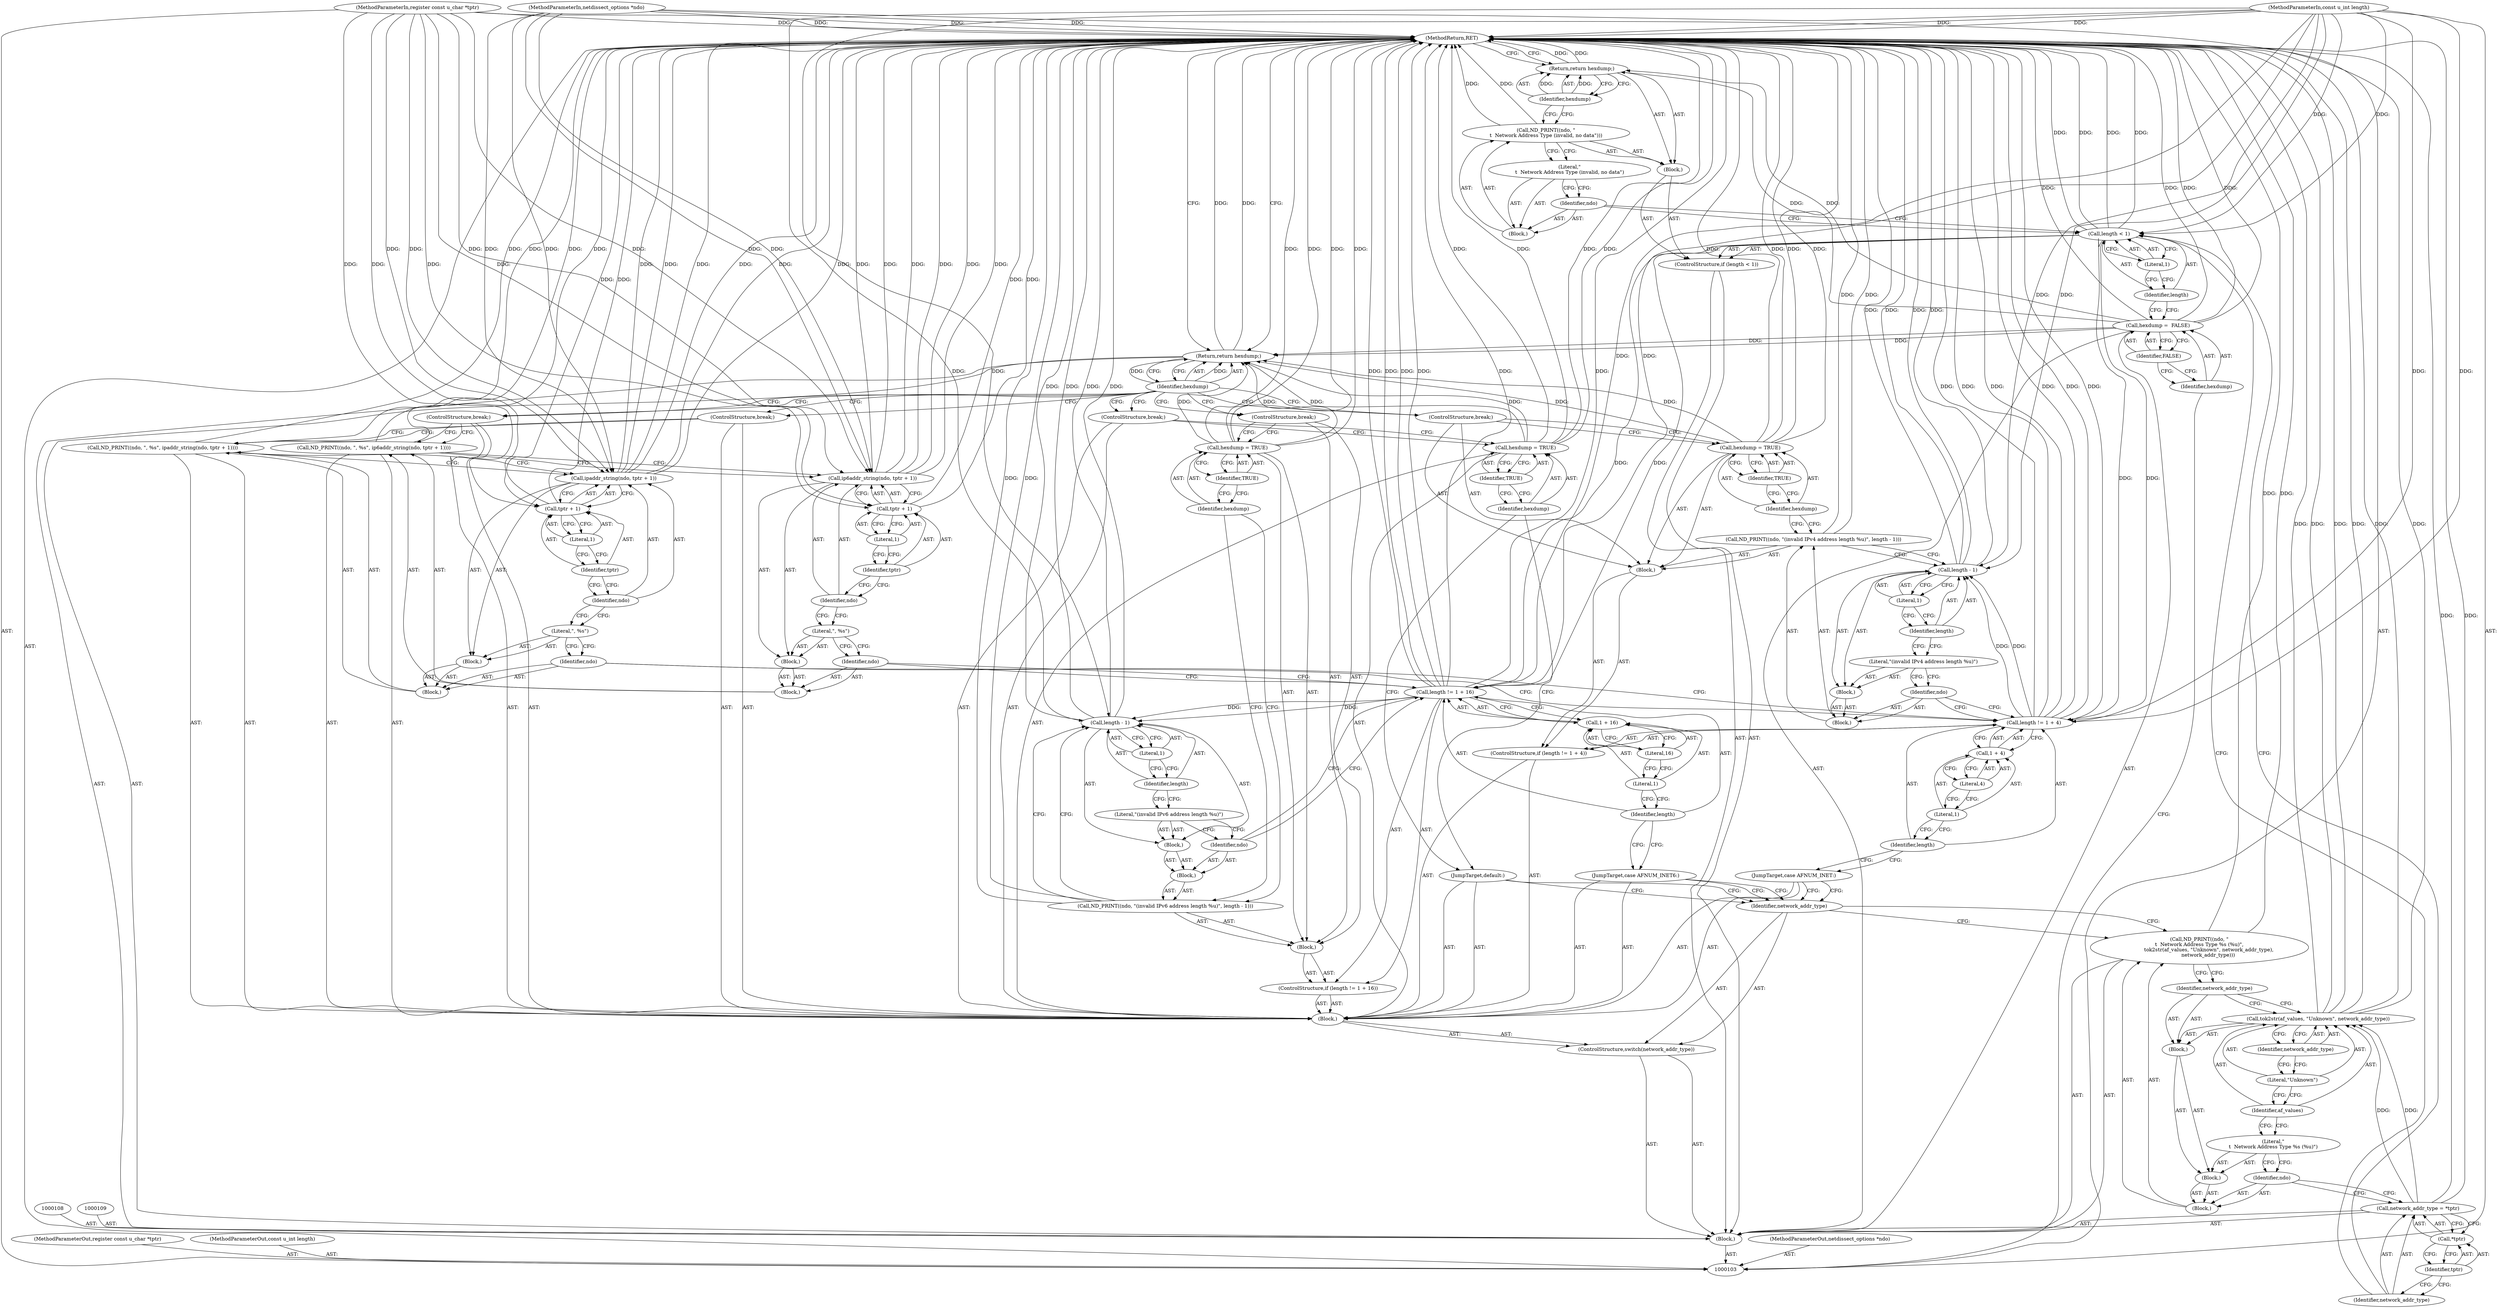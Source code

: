 digraph "0_tcpdump_5d340a5ca6e420a70297cdbdf777333f18bfdab7" {
"1000211" [label="(MethodReturn,RET)"];
"1000104" [label="(MethodParameterIn,netdissect_options *ndo)"];
"1000270" [label="(MethodParameterOut,netdissect_options *ndo)"];
"1000116" [label="(Literal,1)"];
"1000117" [label="(Block,)"];
"1000113" [label="(ControlStructure,if (length < 1))"];
"1000114" [label="(Call,length < 1)"];
"1000115" [label="(Identifier,length)"];
"1000119" [label="(Block,)"];
"1000120" [label="(Identifier,ndo)"];
"1000121" [label="(Literal,\"\n\t  Network Address Type (invalid, no data\")"];
"1000118" [label="(Call,ND_PRINT((ndo, \"\n\t  Network Address Type (invalid, no data\")))"];
"1000123" [label="(Identifier,hexdump)"];
"1000122" [label="(Return,return hexdump;)"];
"1000126" [label="(Call,*tptr)"];
"1000127" [label="(Identifier,tptr)"];
"1000124" [label="(Call,network_addr_type = *tptr)"];
"1000125" [label="(Identifier,network_addr_type)"];
"1000129" [label="(Block,)"];
"1000130" [label="(Identifier,ndo)"];
"1000131" [label="(Block,)"];
"1000132" [label="(Literal,\"\n\t  Network Address Type %s (%u)\")"];
"1000128" [label="(Call,ND_PRINT((ndo, \"\n\t  Network Address Type %s (%u)\",\n            tok2str(af_values, \"Unknown\", network_addr_type),\n           network_addr_type)))"];
"1000133" [label="(Block,)"];
"1000134" [label="(Call,tok2str(af_values, \"Unknown\", network_addr_type))"];
"1000135" [label="(Identifier,af_values)"];
"1000136" [label="(Literal,\"Unknown\")"];
"1000137" [label="(Identifier,network_addr_type)"];
"1000105" [label="(MethodParameterIn,register const u_char *tptr)"];
"1000271" [label="(MethodParameterOut,register const u_char *tptr)"];
"1000106" [label="(MethodParameterIn,const u_int length)"];
"1000272" [label="(MethodParameterOut,const u_int length)"];
"1000138" [label="(Identifier,network_addr_type)"];
"1000140" [label="(Identifier,network_addr_type)"];
"1000141" [label="(Block,)"];
"1000139" [label="(ControlStructure,switch(network_addr_type))"];
"1000142" [label="(JumpTarget,case AFNUM_INET:)"];
"1000144" [label="(Call,length != 1 + 4)"];
"1000145" [label="(Identifier,length)"];
"1000146" [label="(Call,1 + 4)"];
"1000147" [label="(Literal,1)"];
"1000148" [label="(Literal,4)"];
"1000149" [label="(Block,)"];
"1000143" [label="(ControlStructure,if (length != 1 + 4))"];
"1000150" [label="(Call,ND_PRINT((ndo, \"(invalid IPv4 address length %u)\", length - 1)))"];
"1000151" [label="(Block,)"];
"1000152" [label="(Identifier,ndo)"];
"1000153" [label="(Block,)"];
"1000154" [label="(Literal,\"(invalid IPv4 address length %u)\")"];
"1000155" [label="(Call,length - 1)"];
"1000156" [label="(Identifier,length)"];
"1000157" [label="(Literal,1)"];
"1000158" [label="(Call,hexdump = TRUE)"];
"1000159" [label="(Identifier,hexdump)"];
"1000160" [label="(Identifier,TRUE)"];
"1000107" [label="(Block,)"];
"1000161" [label="(ControlStructure,break;)"];
"1000163" [label="(Block,)"];
"1000164" [label="(Identifier,ndo)"];
"1000165" [label="(Block,)"];
"1000166" [label="(Literal,\", %s\")"];
"1000167" [label="(Call,ipaddr_string(ndo, tptr + 1))"];
"1000168" [label="(Identifier,ndo)"];
"1000169" [label="(Call,tptr + 1)"];
"1000170" [label="(Identifier,tptr)"];
"1000171" [label="(Literal,1)"];
"1000162" [label="(Call,ND_PRINT((ndo, \", %s\", ipaddr_string(ndo, tptr + 1))))"];
"1000172" [label="(ControlStructure,break;)"];
"1000173" [label="(JumpTarget,case AFNUM_INET6:)"];
"1000175" [label="(Call,length != 1 + 16)"];
"1000176" [label="(Identifier,length)"];
"1000177" [label="(Call,1 + 16)"];
"1000178" [label="(Literal,1)"];
"1000179" [label="(Literal,16)"];
"1000180" [label="(Block,)"];
"1000174" [label="(ControlStructure,if (length != 1 + 16))"];
"1000181" [label="(Call,ND_PRINT((ndo, \"(invalid IPv6 address length %u)\", length - 1)))"];
"1000182" [label="(Block,)"];
"1000183" [label="(Identifier,ndo)"];
"1000184" [label="(Block,)"];
"1000185" [label="(Literal,\"(invalid IPv6 address length %u)\")"];
"1000186" [label="(Call,length - 1)"];
"1000187" [label="(Identifier,length)"];
"1000188" [label="(Literal,1)"];
"1000189" [label="(Call,hexdump = TRUE)"];
"1000190" [label="(Identifier,hexdump)"];
"1000191" [label="(Identifier,TRUE)"];
"1000192" [label="(ControlStructure,break;)"];
"1000194" [label="(Block,)"];
"1000195" [label="(Identifier,ndo)"];
"1000196" [label="(Block,)"];
"1000197" [label="(Literal,\", %s\")"];
"1000198" [label="(Call,ip6addr_string(ndo, tptr + 1))"];
"1000199" [label="(Identifier,ndo)"];
"1000200" [label="(Call,tptr + 1)"];
"1000201" [label="(Identifier,tptr)"];
"1000202" [label="(Literal,1)"];
"1000193" [label="(Call,ND_PRINT((ndo, \", %s\", ip6addr_string(ndo, tptr + 1))))"];
"1000203" [label="(ControlStructure,break;)"];
"1000204" [label="(JumpTarget,default:)"];
"1000207" [label="(Identifier,TRUE)"];
"1000205" [label="(Call,hexdump = TRUE)"];
"1000206" [label="(Identifier,hexdump)"];
"1000208" [label="(ControlStructure,break;)"];
"1000210" [label="(Identifier,hexdump)"];
"1000209" [label="(Return,return hexdump;)"];
"1000110" [label="(Call,hexdump =  FALSE)"];
"1000111" [label="(Identifier,hexdump)"];
"1000112" [label="(Identifier,FALSE)"];
"1000211" -> "1000103"  [label="AST: "];
"1000211" -> "1000122"  [label="CFG: "];
"1000211" -> "1000209"  [label="CFG: "];
"1000122" -> "1000211"  [label="DDG: "];
"1000158" -> "1000211"  [label="DDG: "];
"1000158" -> "1000211"  [label="DDG: "];
"1000186" -> "1000211"  [label="DDG: "];
"1000186" -> "1000211"  [label="DDG: "];
"1000200" -> "1000211"  [label="DDG: "];
"1000198" -> "1000211"  [label="DDG: "];
"1000198" -> "1000211"  [label="DDG: "];
"1000198" -> "1000211"  [label="DDG: "];
"1000104" -> "1000211"  [label="DDG: "];
"1000105" -> "1000211"  [label="DDG: "];
"1000205" -> "1000211"  [label="DDG: "];
"1000205" -> "1000211"  [label="DDG: "];
"1000181" -> "1000211"  [label="DDG: "];
"1000175" -> "1000211"  [label="DDG: "];
"1000175" -> "1000211"  [label="DDG: "];
"1000175" -> "1000211"  [label="DDG: "];
"1000118" -> "1000211"  [label="DDG: "];
"1000110" -> "1000211"  [label="DDG: "];
"1000110" -> "1000211"  [label="DDG: "];
"1000144" -> "1000211"  [label="DDG: "];
"1000144" -> "1000211"  [label="DDG: "];
"1000144" -> "1000211"  [label="DDG: "];
"1000167" -> "1000211"  [label="DDG: "];
"1000167" -> "1000211"  [label="DDG: "];
"1000167" -> "1000211"  [label="DDG: "];
"1000124" -> "1000211"  [label="DDG: "];
"1000189" -> "1000211"  [label="DDG: "];
"1000189" -> "1000211"  [label="DDG: "];
"1000114" -> "1000211"  [label="DDG: "];
"1000114" -> "1000211"  [label="DDG: "];
"1000155" -> "1000211"  [label="DDG: "];
"1000155" -> "1000211"  [label="DDG: "];
"1000134" -> "1000211"  [label="DDG: "];
"1000134" -> "1000211"  [label="DDG: "];
"1000134" -> "1000211"  [label="DDG: "];
"1000193" -> "1000211"  [label="DDG: "];
"1000169" -> "1000211"  [label="DDG: "];
"1000150" -> "1000211"  [label="DDG: "];
"1000128" -> "1000211"  [label="DDG: "];
"1000162" -> "1000211"  [label="DDG: "];
"1000106" -> "1000211"  [label="DDG: "];
"1000209" -> "1000211"  [label="DDG: "];
"1000104" -> "1000103"  [label="AST: "];
"1000104" -> "1000211"  [label="DDG: "];
"1000104" -> "1000167"  [label="DDG: "];
"1000104" -> "1000198"  [label="DDG: "];
"1000270" -> "1000103"  [label="AST: "];
"1000116" -> "1000114"  [label="AST: "];
"1000116" -> "1000115"  [label="CFG: "];
"1000114" -> "1000116"  [label="CFG: "];
"1000117" -> "1000113"  [label="AST: "];
"1000118" -> "1000117"  [label="AST: "];
"1000122" -> "1000117"  [label="AST: "];
"1000113" -> "1000107"  [label="AST: "];
"1000114" -> "1000113"  [label="AST: "];
"1000117" -> "1000113"  [label="AST: "];
"1000114" -> "1000113"  [label="AST: "];
"1000114" -> "1000116"  [label="CFG: "];
"1000115" -> "1000114"  [label="AST: "];
"1000116" -> "1000114"  [label="AST: "];
"1000120" -> "1000114"  [label="CFG: "];
"1000125" -> "1000114"  [label="CFG: "];
"1000114" -> "1000211"  [label="DDG: "];
"1000114" -> "1000211"  [label="DDG: "];
"1000106" -> "1000114"  [label="DDG: "];
"1000114" -> "1000144"  [label="DDG: "];
"1000114" -> "1000175"  [label="DDG: "];
"1000115" -> "1000114"  [label="AST: "];
"1000115" -> "1000110"  [label="CFG: "];
"1000116" -> "1000115"  [label="CFG: "];
"1000119" -> "1000118"  [label="AST: "];
"1000120" -> "1000119"  [label="AST: "];
"1000121" -> "1000119"  [label="AST: "];
"1000120" -> "1000119"  [label="AST: "];
"1000120" -> "1000114"  [label="CFG: "];
"1000121" -> "1000120"  [label="CFG: "];
"1000121" -> "1000119"  [label="AST: "];
"1000121" -> "1000120"  [label="CFG: "];
"1000118" -> "1000121"  [label="CFG: "];
"1000118" -> "1000117"  [label="AST: "];
"1000118" -> "1000121"  [label="CFG: "];
"1000119" -> "1000118"  [label="AST: "];
"1000123" -> "1000118"  [label="CFG: "];
"1000118" -> "1000211"  [label="DDG: "];
"1000123" -> "1000122"  [label="AST: "];
"1000123" -> "1000118"  [label="CFG: "];
"1000122" -> "1000123"  [label="CFG: "];
"1000123" -> "1000122"  [label="DDG: "];
"1000122" -> "1000117"  [label="AST: "];
"1000122" -> "1000123"  [label="CFG: "];
"1000123" -> "1000122"  [label="AST: "];
"1000211" -> "1000122"  [label="CFG: "];
"1000122" -> "1000211"  [label="DDG: "];
"1000123" -> "1000122"  [label="DDG: "];
"1000110" -> "1000122"  [label="DDG: "];
"1000126" -> "1000124"  [label="AST: "];
"1000126" -> "1000127"  [label="CFG: "];
"1000127" -> "1000126"  [label="AST: "];
"1000124" -> "1000126"  [label="CFG: "];
"1000127" -> "1000126"  [label="AST: "];
"1000127" -> "1000125"  [label="CFG: "];
"1000126" -> "1000127"  [label="CFG: "];
"1000124" -> "1000107"  [label="AST: "];
"1000124" -> "1000126"  [label="CFG: "];
"1000125" -> "1000124"  [label="AST: "];
"1000126" -> "1000124"  [label="AST: "];
"1000130" -> "1000124"  [label="CFG: "];
"1000124" -> "1000211"  [label="DDG: "];
"1000124" -> "1000134"  [label="DDG: "];
"1000125" -> "1000124"  [label="AST: "];
"1000125" -> "1000114"  [label="CFG: "];
"1000127" -> "1000125"  [label="CFG: "];
"1000129" -> "1000128"  [label="AST: "];
"1000130" -> "1000129"  [label="AST: "];
"1000131" -> "1000129"  [label="AST: "];
"1000130" -> "1000129"  [label="AST: "];
"1000130" -> "1000124"  [label="CFG: "];
"1000132" -> "1000130"  [label="CFG: "];
"1000131" -> "1000129"  [label="AST: "];
"1000132" -> "1000131"  [label="AST: "];
"1000133" -> "1000131"  [label="AST: "];
"1000132" -> "1000131"  [label="AST: "];
"1000132" -> "1000130"  [label="CFG: "];
"1000135" -> "1000132"  [label="CFG: "];
"1000128" -> "1000107"  [label="AST: "];
"1000128" -> "1000138"  [label="CFG: "];
"1000129" -> "1000128"  [label="AST: "];
"1000140" -> "1000128"  [label="CFG: "];
"1000128" -> "1000211"  [label="DDG: "];
"1000133" -> "1000131"  [label="AST: "];
"1000134" -> "1000133"  [label="AST: "];
"1000138" -> "1000133"  [label="AST: "];
"1000134" -> "1000133"  [label="AST: "];
"1000134" -> "1000137"  [label="CFG: "];
"1000135" -> "1000134"  [label="AST: "];
"1000136" -> "1000134"  [label="AST: "];
"1000137" -> "1000134"  [label="AST: "];
"1000138" -> "1000134"  [label="CFG: "];
"1000134" -> "1000211"  [label="DDG: "];
"1000134" -> "1000211"  [label="DDG: "];
"1000134" -> "1000211"  [label="DDG: "];
"1000124" -> "1000134"  [label="DDG: "];
"1000135" -> "1000134"  [label="AST: "];
"1000135" -> "1000132"  [label="CFG: "];
"1000136" -> "1000135"  [label="CFG: "];
"1000136" -> "1000134"  [label="AST: "];
"1000136" -> "1000135"  [label="CFG: "];
"1000137" -> "1000136"  [label="CFG: "];
"1000137" -> "1000134"  [label="AST: "];
"1000137" -> "1000136"  [label="CFG: "];
"1000134" -> "1000137"  [label="CFG: "];
"1000105" -> "1000103"  [label="AST: "];
"1000105" -> "1000211"  [label="DDG: "];
"1000105" -> "1000167"  [label="DDG: "];
"1000105" -> "1000169"  [label="DDG: "];
"1000105" -> "1000198"  [label="DDG: "];
"1000105" -> "1000200"  [label="DDG: "];
"1000271" -> "1000103"  [label="AST: "];
"1000106" -> "1000103"  [label="AST: "];
"1000106" -> "1000211"  [label="DDG: "];
"1000106" -> "1000114"  [label="DDG: "];
"1000106" -> "1000144"  [label="DDG: "];
"1000106" -> "1000155"  [label="DDG: "];
"1000106" -> "1000175"  [label="DDG: "];
"1000106" -> "1000186"  [label="DDG: "];
"1000272" -> "1000103"  [label="AST: "];
"1000138" -> "1000133"  [label="AST: "];
"1000138" -> "1000134"  [label="CFG: "];
"1000128" -> "1000138"  [label="CFG: "];
"1000140" -> "1000139"  [label="AST: "];
"1000140" -> "1000128"  [label="CFG: "];
"1000142" -> "1000140"  [label="CFG: "];
"1000173" -> "1000140"  [label="CFG: "];
"1000204" -> "1000140"  [label="CFG: "];
"1000141" -> "1000139"  [label="AST: "];
"1000142" -> "1000141"  [label="AST: "];
"1000143" -> "1000141"  [label="AST: "];
"1000162" -> "1000141"  [label="AST: "];
"1000172" -> "1000141"  [label="AST: "];
"1000173" -> "1000141"  [label="AST: "];
"1000174" -> "1000141"  [label="AST: "];
"1000193" -> "1000141"  [label="AST: "];
"1000203" -> "1000141"  [label="AST: "];
"1000204" -> "1000141"  [label="AST: "];
"1000205" -> "1000141"  [label="AST: "];
"1000208" -> "1000141"  [label="AST: "];
"1000139" -> "1000107"  [label="AST: "];
"1000140" -> "1000139"  [label="AST: "];
"1000141" -> "1000139"  [label="AST: "];
"1000142" -> "1000141"  [label="AST: "];
"1000142" -> "1000140"  [label="CFG: "];
"1000145" -> "1000142"  [label="CFG: "];
"1000144" -> "1000143"  [label="AST: "];
"1000144" -> "1000146"  [label="CFG: "];
"1000145" -> "1000144"  [label="AST: "];
"1000146" -> "1000144"  [label="AST: "];
"1000152" -> "1000144"  [label="CFG: "];
"1000164" -> "1000144"  [label="CFG: "];
"1000144" -> "1000211"  [label="DDG: "];
"1000144" -> "1000211"  [label="DDG: "];
"1000144" -> "1000211"  [label="DDG: "];
"1000114" -> "1000144"  [label="DDG: "];
"1000106" -> "1000144"  [label="DDG: "];
"1000144" -> "1000155"  [label="DDG: "];
"1000145" -> "1000144"  [label="AST: "];
"1000145" -> "1000142"  [label="CFG: "];
"1000147" -> "1000145"  [label="CFG: "];
"1000146" -> "1000144"  [label="AST: "];
"1000146" -> "1000148"  [label="CFG: "];
"1000147" -> "1000146"  [label="AST: "];
"1000148" -> "1000146"  [label="AST: "];
"1000144" -> "1000146"  [label="CFG: "];
"1000147" -> "1000146"  [label="AST: "];
"1000147" -> "1000145"  [label="CFG: "];
"1000148" -> "1000147"  [label="CFG: "];
"1000148" -> "1000146"  [label="AST: "];
"1000148" -> "1000147"  [label="CFG: "];
"1000146" -> "1000148"  [label="CFG: "];
"1000149" -> "1000143"  [label="AST: "];
"1000150" -> "1000149"  [label="AST: "];
"1000158" -> "1000149"  [label="AST: "];
"1000161" -> "1000149"  [label="AST: "];
"1000143" -> "1000141"  [label="AST: "];
"1000144" -> "1000143"  [label="AST: "];
"1000149" -> "1000143"  [label="AST: "];
"1000150" -> "1000149"  [label="AST: "];
"1000150" -> "1000155"  [label="CFG: "];
"1000151" -> "1000150"  [label="AST: "];
"1000159" -> "1000150"  [label="CFG: "];
"1000150" -> "1000211"  [label="DDG: "];
"1000151" -> "1000150"  [label="AST: "];
"1000152" -> "1000151"  [label="AST: "];
"1000153" -> "1000151"  [label="AST: "];
"1000152" -> "1000151"  [label="AST: "];
"1000152" -> "1000144"  [label="CFG: "];
"1000154" -> "1000152"  [label="CFG: "];
"1000153" -> "1000151"  [label="AST: "];
"1000154" -> "1000153"  [label="AST: "];
"1000155" -> "1000153"  [label="AST: "];
"1000154" -> "1000153"  [label="AST: "];
"1000154" -> "1000152"  [label="CFG: "];
"1000156" -> "1000154"  [label="CFG: "];
"1000155" -> "1000153"  [label="AST: "];
"1000155" -> "1000157"  [label="CFG: "];
"1000156" -> "1000155"  [label="AST: "];
"1000157" -> "1000155"  [label="AST: "];
"1000150" -> "1000155"  [label="CFG: "];
"1000155" -> "1000211"  [label="DDG: "];
"1000155" -> "1000211"  [label="DDG: "];
"1000144" -> "1000155"  [label="DDG: "];
"1000106" -> "1000155"  [label="DDG: "];
"1000156" -> "1000155"  [label="AST: "];
"1000156" -> "1000154"  [label="CFG: "];
"1000157" -> "1000156"  [label="CFG: "];
"1000157" -> "1000155"  [label="AST: "];
"1000157" -> "1000156"  [label="CFG: "];
"1000155" -> "1000157"  [label="CFG: "];
"1000158" -> "1000149"  [label="AST: "];
"1000158" -> "1000160"  [label="CFG: "];
"1000159" -> "1000158"  [label="AST: "];
"1000160" -> "1000158"  [label="AST: "];
"1000161" -> "1000158"  [label="CFG: "];
"1000158" -> "1000211"  [label="DDG: "];
"1000158" -> "1000211"  [label="DDG: "];
"1000158" -> "1000209"  [label="DDG: "];
"1000159" -> "1000158"  [label="AST: "];
"1000159" -> "1000150"  [label="CFG: "];
"1000160" -> "1000159"  [label="CFG: "];
"1000160" -> "1000158"  [label="AST: "];
"1000160" -> "1000159"  [label="CFG: "];
"1000158" -> "1000160"  [label="CFG: "];
"1000107" -> "1000103"  [label="AST: "];
"1000108" -> "1000107"  [label="AST: "];
"1000109" -> "1000107"  [label="AST: "];
"1000110" -> "1000107"  [label="AST: "];
"1000113" -> "1000107"  [label="AST: "];
"1000124" -> "1000107"  [label="AST: "];
"1000128" -> "1000107"  [label="AST: "];
"1000139" -> "1000107"  [label="AST: "];
"1000209" -> "1000107"  [label="AST: "];
"1000161" -> "1000149"  [label="AST: "];
"1000161" -> "1000158"  [label="CFG: "];
"1000210" -> "1000161"  [label="CFG: "];
"1000163" -> "1000162"  [label="AST: "];
"1000164" -> "1000163"  [label="AST: "];
"1000165" -> "1000163"  [label="AST: "];
"1000164" -> "1000163"  [label="AST: "];
"1000164" -> "1000144"  [label="CFG: "];
"1000166" -> "1000164"  [label="CFG: "];
"1000165" -> "1000163"  [label="AST: "];
"1000166" -> "1000165"  [label="AST: "];
"1000167" -> "1000165"  [label="AST: "];
"1000166" -> "1000165"  [label="AST: "];
"1000166" -> "1000164"  [label="CFG: "];
"1000168" -> "1000166"  [label="CFG: "];
"1000167" -> "1000165"  [label="AST: "];
"1000167" -> "1000169"  [label="CFG: "];
"1000168" -> "1000167"  [label="AST: "];
"1000169" -> "1000167"  [label="AST: "];
"1000162" -> "1000167"  [label="CFG: "];
"1000167" -> "1000211"  [label="DDG: "];
"1000167" -> "1000211"  [label="DDG: "];
"1000167" -> "1000211"  [label="DDG: "];
"1000104" -> "1000167"  [label="DDG: "];
"1000105" -> "1000167"  [label="DDG: "];
"1000168" -> "1000167"  [label="AST: "];
"1000168" -> "1000166"  [label="CFG: "];
"1000170" -> "1000168"  [label="CFG: "];
"1000169" -> "1000167"  [label="AST: "];
"1000169" -> "1000171"  [label="CFG: "];
"1000170" -> "1000169"  [label="AST: "];
"1000171" -> "1000169"  [label="AST: "];
"1000167" -> "1000169"  [label="CFG: "];
"1000169" -> "1000211"  [label="DDG: "];
"1000105" -> "1000169"  [label="DDG: "];
"1000170" -> "1000169"  [label="AST: "];
"1000170" -> "1000168"  [label="CFG: "];
"1000171" -> "1000170"  [label="CFG: "];
"1000171" -> "1000169"  [label="AST: "];
"1000171" -> "1000170"  [label="CFG: "];
"1000169" -> "1000171"  [label="CFG: "];
"1000162" -> "1000141"  [label="AST: "];
"1000162" -> "1000167"  [label="CFG: "];
"1000163" -> "1000162"  [label="AST: "];
"1000172" -> "1000162"  [label="CFG: "];
"1000162" -> "1000211"  [label="DDG: "];
"1000172" -> "1000141"  [label="AST: "];
"1000172" -> "1000162"  [label="CFG: "];
"1000210" -> "1000172"  [label="CFG: "];
"1000173" -> "1000141"  [label="AST: "];
"1000173" -> "1000140"  [label="CFG: "];
"1000176" -> "1000173"  [label="CFG: "];
"1000175" -> "1000174"  [label="AST: "];
"1000175" -> "1000177"  [label="CFG: "];
"1000176" -> "1000175"  [label="AST: "];
"1000177" -> "1000175"  [label="AST: "];
"1000183" -> "1000175"  [label="CFG: "];
"1000195" -> "1000175"  [label="CFG: "];
"1000175" -> "1000211"  [label="DDG: "];
"1000175" -> "1000211"  [label="DDG: "];
"1000175" -> "1000211"  [label="DDG: "];
"1000114" -> "1000175"  [label="DDG: "];
"1000106" -> "1000175"  [label="DDG: "];
"1000175" -> "1000186"  [label="DDG: "];
"1000176" -> "1000175"  [label="AST: "];
"1000176" -> "1000173"  [label="CFG: "];
"1000178" -> "1000176"  [label="CFG: "];
"1000177" -> "1000175"  [label="AST: "];
"1000177" -> "1000179"  [label="CFG: "];
"1000178" -> "1000177"  [label="AST: "];
"1000179" -> "1000177"  [label="AST: "];
"1000175" -> "1000177"  [label="CFG: "];
"1000178" -> "1000177"  [label="AST: "];
"1000178" -> "1000176"  [label="CFG: "];
"1000179" -> "1000178"  [label="CFG: "];
"1000179" -> "1000177"  [label="AST: "];
"1000179" -> "1000178"  [label="CFG: "];
"1000177" -> "1000179"  [label="CFG: "];
"1000180" -> "1000174"  [label="AST: "];
"1000181" -> "1000180"  [label="AST: "];
"1000189" -> "1000180"  [label="AST: "];
"1000192" -> "1000180"  [label="AST: "];
"1000174" -> "1000141"  [label="AST: "];
"1000175" -> "1000174"  [label="AST: "];
"1000180" -> "1000174"  [label="AST: "];
"1000181" -> "1000180"  [label="AST: "];
"1000181" -> "1000186"  [label="CFG: "];
"1000182" -> "1000181"  [label="AST: "];
"1000190" -> "1000181"  [label="CFG: "];
"1000181" -> "1000211"  [label="DDG: "];
"1000182" -> "1000181"  [label="AST: "];
"1000183" -> "1000182"  [label="AST: "];
"1000184" -> "1000182"  [label="AST: "];
"1000183" -> "1000182"  [label="AST: "];
"1000183" -> "1000175"  [label="CFG: "];
"1000185" -> "1000183"  [label="CFG: "];
"1000184" -> "1000182"  [label="AST: "];
"1000185" -> "1000184"  [label="AST: "];
"1000186" -> "1000184"  [label="AST: "];
"1000185" -> "1000184"  [label="AST: "];
"1000185" -> "1000183"  [label="CFG: "];
"1000187" -> "1000185"  [label="CFG: "];
"1000186" -> "1000184"  [label="AST: "];
"1000186" -> "1000188"  [label="CFG: "];
"1000187" -> "1000186"  [label="AST: "];
"1000188" -> "1000186"  [label="AST: "];
"1000181" -> "1000186"  [label="CFG: "];
"1000186" -> "1000211"  [label="DDG: "];
"1000186" -> "1000211"  [label="DDG: "];
"1000175" -> "1000186"  [label="DDG: "];
"1000106" -> "1000186"  [label="DDG: "];
"1000187" -> "1000186"  [label="AST: "];
"1000187" -> "1000185"  [label="CFG: "];
"1000188" -> "1000187"  [label="CFG: "];
"1000188" -> "1000186"  [label="AST: "];
"1000188" -> "1000187"  [label="CFG: "];
"1000186" -> "1000188"  [label="CFG: "];
"1000189" -> "1000180"  [label="AST: "];
"1000189" -> "1000191"  [label="CFG: "];
"1000190" -> "1000189"  [label="AST: "];
"1000191" -> "1000189"  [label="AST: "];
"1000192" -> "1000189"  [label="CFG: "];
"1000189" -> "1000211"  [label="DDG: "];
"1000189" -> "1000211"  [label="DDG: "];
"1000189" -> "1000209"  [label="DDG: "];
"1000190" -> "1000189"  [label="AST: "];
"1000190" -> "1000181"  [label="CFG: "];
"1000191" -> "1000190"  [label="CFG: "];
"1000191" -> "1000189"  [label="AST: "];
"1000191" -> "1000190"  [label="CFG: "];
"1000189" -> "1000191"  [label="CFG: "];
"1000192" -> "1000180"  [label="AST: "];
"1000192" -> "1000189"  [label="CFG: "];
"1000210" -> "1000192"  [label="CFG: "];
"1000194" -> "1000193"  [label="AST: "];
"1000195" -> "1000194"  [label="AST: "];
"1000196" -> "1000194"  [label="AST: "];
"1000195" -> "1000194"  [label="AST: "];
"1000195" -> "1000175"  [label="CFG: "];
"1000197" -> "1000195"  [label="CFG: "];
"1000196" -> "1000194"  [label="AST: "];
"1000197" -> "1000196"  [label="AST: "];
"1000198" -> "1000196"  [label="AST: "];
"1000197" -> "1000196"  [label="AST: "];
"1000197" -> "1000195"  [label="CFG: "];
"1000199" -> "1000197"  [label="CFG: "];
"1000198" -> "1000196"  [label="AST: "];
"1000198" -> "1000200"  [label="CFG: "];
"1000199" -> "1000198"  [label="AST: "];
"1000200" -> "1000198"  [label="AST: "];
"1000193" -> "1000198"  [label="CFG: "];
"1000198" -> "1000211"  [label="DDG: "];
"1000198" -> "1000211"  [label="DDG: "];
"1000198" -> "1000211"  [label="DDG: "];
"1000104" -> "1000198"  [label="DDG: "];
"1000105" -> "1000198"  [label="DDG: "];
"1000199" -> "1000198"  [label="AST: "];
"1000199" -> "1000197"  [label="CFG: "];
"1000201" -> "1000199"  [label="CFG: "];
"1000200" -> "1000198"  [label="AST: "];
"1000200" -> "1000202"  [label="CFG: "];
"1000201" -> "1000200"  [label="AST: "];
"1000202" -> "1000200"  [label="AST: "];
"1000198" -> "1000200"  [label="CFG: "];
"1000200" -> "1000211"  [label="DDG: "];
"1000105" -> "1000200"  [label="DDG: "];
"1000201" -> "1000200"  [label="AST: "];
"1000201" -> "1000199"  [label="CFG: "];
"1000202" -> "1000201"  [label="CFG: "];
"1000202" -> "1000200"  [label="AST: "];
"1000202" -> "1000201"  [label="CFG: "];
"1000200" -> "1000202"  [label="CFG: "];
"1000193" -> "1000141"  [label="AST: "];
"1000193" -> "1000198"  [label="CFG: "];
"1000194" -> "1000193"  [label="AST: "];
"1000203" -> "1000193"  [label="CFG: "];
"1000193" -> "1000211"  [label="DDG: "];
"1000203" -> "1000141"  [label="AST: "];
"1000203" -> "1000193"  [label="CFG: "];
"1000210" -> "1000203"  [label="CFG: "];
"1000204" -> "1000141"  [label="AST: "];
"1000204" -> "1000140"  [label="CFG: "];
"1000206" -> "1000204"  [label="CFG: "];
"1000207" -> "1000205"  [label="AST: "];
"1000207" -> "1000206"  [label="CFG: "];
"1000205" -> "1000207"  [label="CFG: "];
"1000205" -> "1000141"  [label="AST: "];
"1000205" -> "1000207"  [label="CFG: "];
"1000206" -> "1000205"  [label="AST: "];
"1000207" -> "1000205"  [label="AST: "];
"1000208" -> "1000205"  [label="CFG: "];
"1000205" -> "1000211"  [label="DDG: "];
"1000205" -> "1000211"  [label="DDG: "];
"1000205" -> "1000209"  [label="DDG: "];
"1000206" -> "1000205"  [label="AST: "];
"1000206" -> "1000204"  [label="CFG: "];
"1000207" -> "1000206"  [label="CFG: "];
"1000208" -> "1000141"  [label="AST: "];
"1000208" -> "1000205"  [label="CFG: "];
"1000210" -> "1000208"  [label="CFG: "];
"1000210" -> "1000209"  [label="AST: "];
"1000210" -> "1000161"  [label="CFG: "];
"1000210" -> "1000172"  [label="CFG: "];
"1000210" -> "1000192"  [label="CFG: "];
"1000210" -> "1000203"  [label="CFG: "];
"1000210" -> "1000208"  [label="CFG: "];
"1000209" -> "1000210"  [label="CFG: "];
"1000210" -> "1000209"  [label="DDG: "];
"1000209" -> "1000107"  [label="AST: "];
"1000209" -> "1000210"  [label="CFG: "];
"1000210" -> "1000209"  [label="AST: "];
"1000211" -> "1000209"  [label="CFG: "];
"1000209" -> "1000211"  [label="DDG: "];
"1000210" -> "1000209"  [label="DDG: "];
"1000158" -> "1000209"  [label="DDG: "];
"1000189" -> "1000209"  [label="DDG: "];
"1000205" -> "1000209"  [label="DDG: "];
"1000110" -> "1000209"  [label="DDG: "];
"1000110" -> "1000107"  [label="AST: "];
"1000110" -> "1000112"  [label="CFG: "];
"1000111" -> "1000110"  [label="AST: "];
"1000112" -> "1000110"  [label="AST: "];
"1000115" -> "1000110"  [label="CFG: "];
"1000110" -> "1000211"  [label="DDG: "];
"1000110" -> "1000211"  [label="DDG: "];
"1000110" -> "1000122"  [label="DDG: "];
"1000110" -> "1000209"  [label="DDG: "];
"1000111" -> "1000110"  [label="AST: "];
"1000111" -> "1000103"  [label="CFG: "];
"1000112" -> "1000111"  [label="CFG: "];
"1000112" -> "1000110"  [label="AST: "];
"1000112" -> "1000111"  [label="CFG: "];
"1000110" -> "1000112"  [label="CFG: "];
}
